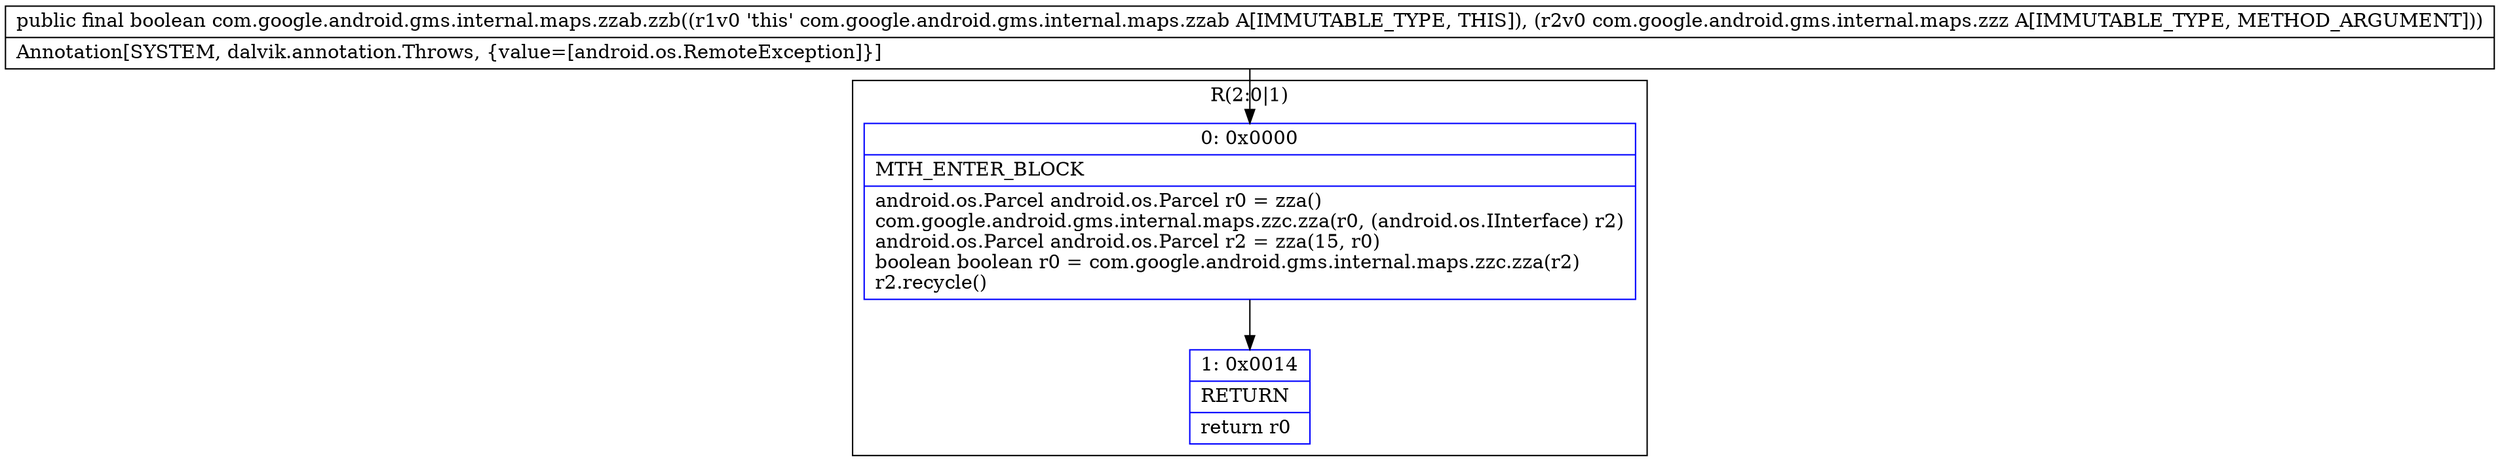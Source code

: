 digraph "CFG forcom.google.android.gms.internal.maps.zzab.zzb(Lcom\/google\/android\/gms\/internal\/maps\/zzz;)Z" {
subgraph cluster_Region_234704223 {
label = "R(2:0|1)";
node [shape=record,color=blue];
Node_0 [shape=record,label="{0\:\ 0x0000|MTH_ENTER_BLOCK\l|android.os.Parcel android.os.Parcel r0 = zza()\lcom.google.android.gms.internal.maps.zzc.zza(r0, (android.os.IInterface) r2)\landroid.os.Parcel android.os.Parcel r2 = zza(15, r0)\lboolean boolean r0 = com.google.android.gms.internal.maps.zzc.zza(r2)\lr2.recycle()\l}"];
Node_1 [shape=record,label="{1\:\ 0x0014|RETURN\l|return r0\l}"];
}
MethodNode[shape=record,label="{public final boolean com.google.android.gms.internal.maps.zzab.zzb((r1v0 'this' com.google.android.gms.internal.maps.zzab A[IMMUTABLE_TYPE, THIS]), (r2v0 com.google.android.gms.internal.maps.zzz A[IMMUTABLE_TYPE, METHOD_ARGUMENT]))  | Annotation[SYSTEM, dalvik.annotation.Throws, \{value=[android.os.RemoteException]\}]\l}"];
MethodNode -> Node_0;
Node_0 -> Node_1;
}

